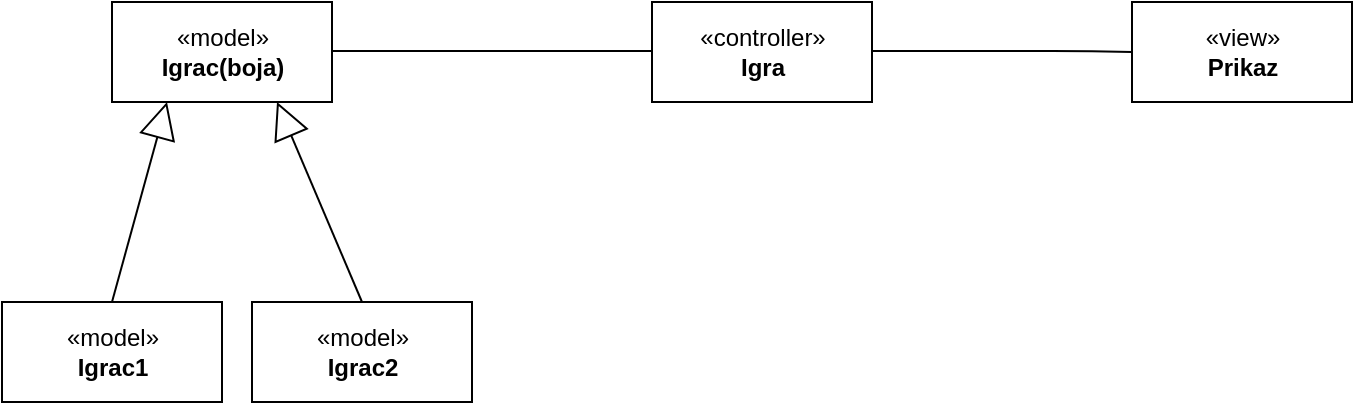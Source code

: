 <mxfile version="14.2.4" type="github" pages="2">
  <diagram id="C5RBs43oDa-KdzZeNtuy" name="dijagram_klasa_arhitekture_connect4">
    <mxGraphModel dx="1038" dy="620" grid="1" gridSize="10" guides="1" tooltips="1" connect="1" arrows="1" fold="1" page="1" pageScale="1" pageWidth="827" pageHeight="1169" math="0" shadow="0">
      <root>
        <mxCell id="WIyWlLk6GJQsqaUBKTNV-0" />
        <mxCell id="WIyWlLk6GJQsqaUBKTNV-1" parent="WIyWlLk6GJQsqaUBKTNV-0" />
        <mxCell id="chVFEnRXdNoj81ztgezE-1" value="«view»&lt;br&gt;&lt;b&gt;Prikaz&lt;/b&gt;" style="html=1;" parent="WIyWlLk6GJQsqaUBKTNV-1" vertex="1">
          <mxGeometry x="585" y="590" width="110" height="50" as="geometry" />
        </mxCell>
        <mxCell id="chVFEnRXdNoj81ztgezE-2" value="«controller»&lt;br&gt;&lt;b&gt;Igra&lt;/b&gt;" style="html=1;" parent="WIyWlLk6GJQsqaUBKTNV-1" vertex="1">
          <mxGeometry x="345" y="590" width="110" height="50" as="geometry" />
        </mxCell>
        <mxCell id="chVFEnRXdNoj81ztgezE-4" value="«model»&lt;br&gt;&lt;b&gt;Igrac(boja)&lt;/b&gt;" style="html=1;" parent="WIyWlLk6GJQsqaUBKTNV-1" vertex="1">
          <mxGeometry x="75" y="590" width="110" height="50" as="geometry" />
        </mxCell>
        <mxCell id="chVFEnRXdNoj81ztgezE-5" value="«model»&lt;br&gt;&lt;b&gt;Igrac1&lt;/b&gt;" style="html=1;" parent="WIyWlLk6GJQsqaUBKTNV-1" vertex="1">
          <mxGeometry x="20" y="740" width="110" height="50" as="geometry" />
        </mxCell>
        <mxCell id="chVFEnRXdNoj81ztgezE-6" value="«model»&lt;br&gt;&lt;b&gt;Igrac2&lt;/b&gt;" style="html=1;" parent="WIyWlLk6GJQsqaUBKTNV-1" vertex="1">
          <mxGeometry x="145" y="740" width="110" height="50" as="geometry" />
        </mxCell>
        <mxCell id="chVFEnRXdNoj81ztgezE-7" value="" style="endArrow=none;html=1;edgeStyle=orthogonalEdgeStyle;" parent="WIyWlLk6GJQsqaUBKTNV-1" edge="1">
          <mxGeometry relative="1" as="geometry">
            <mxPoint x="455.0" y="614.5" as="sourcePoint" />
            <mxPoint x="585.0" y="615" as="targetPoint" />
            <Array as="points">
              <mxPoint x="555" y="615" />
              <mxPoint x="555" y="615" />
            </Array>
          </mxGeometry>
        </mxCell>
        <mxCell id="chVFEnRXdNoj81ztgezE-8" value="" style="endArrow=none;html=1;edgeStyle=orthogonalEdgeStyle;" parent="WIyWlLk6GJQsqaUBKTNV-1" edge="1">
          <mxGeometry relative="1" as="geometry">
            <mxPoint x="185" y="614.5" as="sourcePoint" />
            <mxPoint x="345.0" y="614.5" as="targetPoint" />
            <Array as="points">
              <mxPoint x="225" y="615" />
              <mxPoint x="225" y="615" />
            </Array>
          </mxGeometry>
        </mxCell>
        <mxCell id="chVFEnRXdNoj81ztgezE-12" value="" style="endArrow=block;endSize=16;endFill=0;html=1;exitX=0.5;exitY=0;exitDx=0;exitDy=0;entryX=0.25;entryY=1;entryDx=0;entryDy=0;" parent="WIyWlLk6GJQsqaUBKTNV-1" source="chVFEnRXdNoj81ztgezE-5" target="chVFEnRXdNoj81ztgezE-4" edge="1">
          <mxGeometry width="160" relative="1" as="geometry">
            <mxPoint x="70" y="740" as="sourcePoint" />
            <mxPoint x="55" y="650" as="targetPoint" />
          </mxGeometry>
        </mxCell>
        <mxCell id="chVFEnRXdNoj81ztgezE-13" value="" style="endArrow=block;endSize=16;endFill=0;html=1;entryX=0.75;entryY=1;entryDx=0;entryDy=0;exitX=0.5;exitY=0;exitDx=0;exitDy=0;" parent="WIyWlLk6GJQsqaUBKTNV-1" source="chVFEnRXdNoj81ztgezE-6" target="chVFEnRXdNoj81ztgezE-4" edge="1">
          <mxGeometry width="160" relative="1" as="geometry">
            <mxPoint x="105" y="700" as="sourcePoint" />
            <mxPoint x="265" y="700" as="targetPoint" />
          </mxGeometry>
        </mxCell>
      </root>
    </mxGraphModel>
  </diagram>
  <diagram id="8QxIIBPZ0nl9LYISJe5e" name="dijagram_klasa_modela">
    <mxGraphModel dx="1038" dy="620" grid="1" gridSize="10" guides="1" tooltips="1" connect="1" arrows="1" fold="1" page="1" pageScale="1" pageWidth="827" pageHeight="1169" math="0" shadow="0">
      <root>
        <mxCell id="XmXdTKQC1dKj6xEwD_Ra-0" />
        <mxCell id="XmXdTKQC1dKj6xEwD_Ra-1" parent="XmXdTKQC1dKj6xEwD_Ra-0" />
        <mxCell id="MQ4GXfKsbWyVMt5hUobY-0" value="Igra" style="swimlane;fontStyle=0;childLayout=stackLayout;horizontal=1;startSize=26;fillColor=none;horizontalStack=0;resizeParent=1;resizeParentMax=0;resizeLast=0;collapsible=1;marginBottom=0;" vertex="1" parent="XmXdTKQC1dKj6xEwD_Ra-1">
          <mxGeometry x="220" y="60" width="270" height="260" as="geometry" />
        </mxCell>
        <mxCell id="MQ4GXfKsbWyVMt5hUobY-1" value="def odabirPolja(self)&#xa;+polje" style="text;strokeColor=none;fillColor=none;align=left;verticalAlign=top;spacingLeft=4;spacingRight=4;overflow=hidden;rotatable=0;points=[[0,0.5],[1,0.5]];portConstraint=eastwest;" vertex="1" parent="MQ4GXfKsbWyVMt5hUobY-0">
          <mxGeometry y="26" width="270" height="54" as="geometry" />
        </mxCell>
        <mxCell id="MQ4GXfKsbWyVMt5hUobY-2" value="def provjeriLiniju(self,marker,ploca=None)" style="text;strokeColor=none;fillColor=none;align=left;verticalAlign=top;spacingLeft=4;spacingRight=4;overflow=hidden;rotatable=0;points=[[0,0.5],[1,0.5]];portConstraint=eastwest;" vertex="1" parent="MQ4GXfKsbWyVMt5hUobY-0">
          <mxGeometry y="80" width="270" height="40" as="geometry" />
        </mxCell>
        <mxCell id="MQ4GXfKsbWyVMt5hUobY-3" value="def provjeriDiagonalu(self,marker)&#xa;+diagPloca&#xa;&#xa;def napraviObrnutuPlocu(self)&#xa;+obrnutaPloca&#xa;&#xa;def Igra(self, stupacIgraca,marker)&#xa;&#xa;" style="text;strokeColor=none;fillColor=none;align=left;verticalAlign=top;spacingLeft=4;spacingRight=4;overflow=hidden;rotatable=0;points=[[0,0.5],[1,0.5]];portConstraint=eastwest;" vertex="1" parent="MQ4GXfKsbWyVMt5hUobY-0">
          <mxGeometry y="120" width="270" height="140" as="geometry" />
        </mxCell>
        <mxCell id="MQ4GXfKsbWyVMt5hUobY-4" value="Igrac" style="swimlane;fontStyle=0;childLayout=stackLayout;horizontal=1;startSize=26;fillColor=none;horizontalStack=0;resizeParent=1;resizeParentMax=0;resizeLast=0;collapsible=1;marginBottom=0;" vertex="1" parent="XmXdTKQC1dKj6xEwD_Ra-1">
          <mxGeometry x="650" y="262" width="140" height="78" as="geometry" />
        </mxCell>
        <mxCell id="MQ4GXfKsbWyVMt5hUobY-5" value="def igrac_zeton(self)" style="text;strokeColor=none;fillColor=none;align=left;verticalAlign=top;spacingLeft=4;spacingRight=4;overflow=hidden;rotatable=0;points=[[0,0.5],[1,0.5]];portConstraint=eastwest;" vertex="1" parent="MQ4GXfKsbWyVMt5hUobY-4">
          <mxGeometry y="26" width="140" height="26" as="geometry" />
        </mxCell>
        <mxCell id="MQ4GXfKsbWyVMt5hUobY-6" value="+igraci" style="text;strokeColor=none;fillColor=none;align=left;verticalAlign=top;spacingLeft=4;spacingRight=4;overflow=hidden;rotatable=0;points=[[0,0.5],[1,0.5]];portConstraint=eastwest;" vertex="1" parent="MQ4GXfKsbWyVMt5hUobY-4">
          <mxGeometry y="52" width="140" height="26" as="geometry" />
        </mxCell>
        <mxCell id="MQ4GXfKsbWyVMt5hUobY-8" value="Prikaz" style="swimlane;fontStyle=0;childLayout=stackLayout;horizontal=1;startSize=26;fillColor=none;horizontalStack=0;resizeParent=1;resizeParentMax=0;resizeLast=0;collapsible=1;marginBottom=0;" vertex="1" parent="XmXdTKQC1dKj6xEwD_Ra-1">
          <mxGeometry x="280" y="400" width="240" height="160" as="geometry" />
        </mxCell>
        <mxCell id="MQ4GXfKsbWyVMt5hUobY-9" value="def __init__(self)&#xa;+brojStupaca&#xa;+brojRedova&#xa;+ploca" style="text;strokeColor=none;fillColor=none;align=left;verticalAlign=top;spacingLeft=4;spacingRight=4;overflow=hidden;rotatable=0;points=[[0,0.5],[1,0.5]];portConstraint=eastwest;" vertex="1" parent="MQ4GXfKsbWyVMt5hUobY-8">
          <mxGeometry y="26" width="240" height="64" as="geometry" />
        </mxCell>
        <mxCell id="MQ4GXfKsbWyVMt5hUobY-10" value="def displayPloca(self)" style="text;strokeColor=none;fillColor=none;align=left;verticalAlign=top;spacingLeft=4;spacingRight=4;overflow=hidden;rotatable=0;points=[[0,0.5],[1,0.5]];portConstraint=eastwest;" vertex="1" parent="MQ4GXfKsbWyVMt5hUobY-8">
          <mxGeometry y="90" width="240" height="26" as="geometry" />
        </mxCell>
        <mxCell id="MQ4GXfKsbWyVMt5hUobY-11" value="def jeSlobodnoPolje(self,linija,stupac)" style="text;strokeColor=none;fillColor=none;align=left;verticalAlign=top;spacingLeft=4;spacingRight=4;overflow=hidden;rotatable=0;points=[[0,0.5],[1,0.5]];portConstraint=eastwest;" vertex="1" parent="MQ4GXfKsbWyVMt5hUobY-8">
          <mxGeometry y="116" width="240" height="44" as="geometry" />
        </mxCell>
        <mxCell id="hS5hxiXgW4BzPjqGE----0" value="Relation" style="endArrow=open;html=1;endSize=12;startArrow=diamondThin;startSize=14;startFill=0;edgeStyle=orthogonalEdgeStyle;entryX=0.5;entryY=0;entryDx=0;entryDy=0;exitX=1.021;exitY=0.036;exitDx=0;exitDy=0;exitPerimeter=0;" edge="1" parent="XmXdTKQC1dKj6xEwD_Ra-1" source="MQ4GXfKsbWyVMt5hUobY-3" target="MQ4GXfKsbWyVMt5hUobY-4">
          <mxGeometry x="0.125" relative="1" as="geometry">
            <mxPoint x="550" y="189.5" as="sourcePoint" />
            <mxPoint x="710" y="189.5" as="targetPoint" />
            <mxPoint as="offset" />
          </mxGeometry>
        </mxCell>
        <mxCell id="hS5hxiXgW4BzPjqGE----1" value="1" style="edgeLabel;resizable=0;html=1;align=left;verticalAlign=top;" connectable="0" vertex="1" parent="hS5hxiXgW4BzPjqGE----0">
          <mxGeometry x="-1" relative="1" as="geometry" />
        </mxCell>
        <mxCell id="hS5hxiXgW4BzPjqGE----2" value="2" style="edgeLabel;resizable=0;html=1;align=right;verticalAlign=top;" connectable="0" vertex="1" parent="hS5hxiXgW4BzPjqGE----0">
          <mxGeometry x="1" relative="1" as="geometry">
            <mxPoint x="10" y="-32.5" as="offset" />
          </mxGeometry>
        </mxCell>
        <mxCell id="hS5hxiXgW4BzPjqGE----9" value="1" style="endArrow=open;html=1;endSize=12;startArrow=diamondThin;startSize=14;startFill=1;edgeStyle=orthogonalEdgeStyle;align=left;verticalAlign=bottom;exitX=0.476;exitY=1.013;exitDx=0;exitDy=0;exitPerimeter=0;entryX=0.5;entryY=0;entryDx=0;entryDy=0;" edge="1" parent="XmXdTKQC1dKj6xEwD_Ra-1" source="MQ4GXfKsbWyVMt5hUobY-3" target="MQ4GXfKsbWyVMt5hUobY-8">
          <mxGeometry x="-1" y="-18" relative="1" as="geometry">
            <mxPoint x="60" y="450" as="sourcePoint" />
            <mxPoint x="220" y="450" as="targetPoint" />
            <Array as="points">
              <mxPoint x="380" y="322" />
              <mxPoint x="380" y="360" />
              <mxPoint x="400" y="360" />
            </Array>
            <mxPoint as="offset" />
          </mxGeometry>
        </mxCell>
      </root>
    </mxGraphModel>
  </diagram>
</mxfile>
